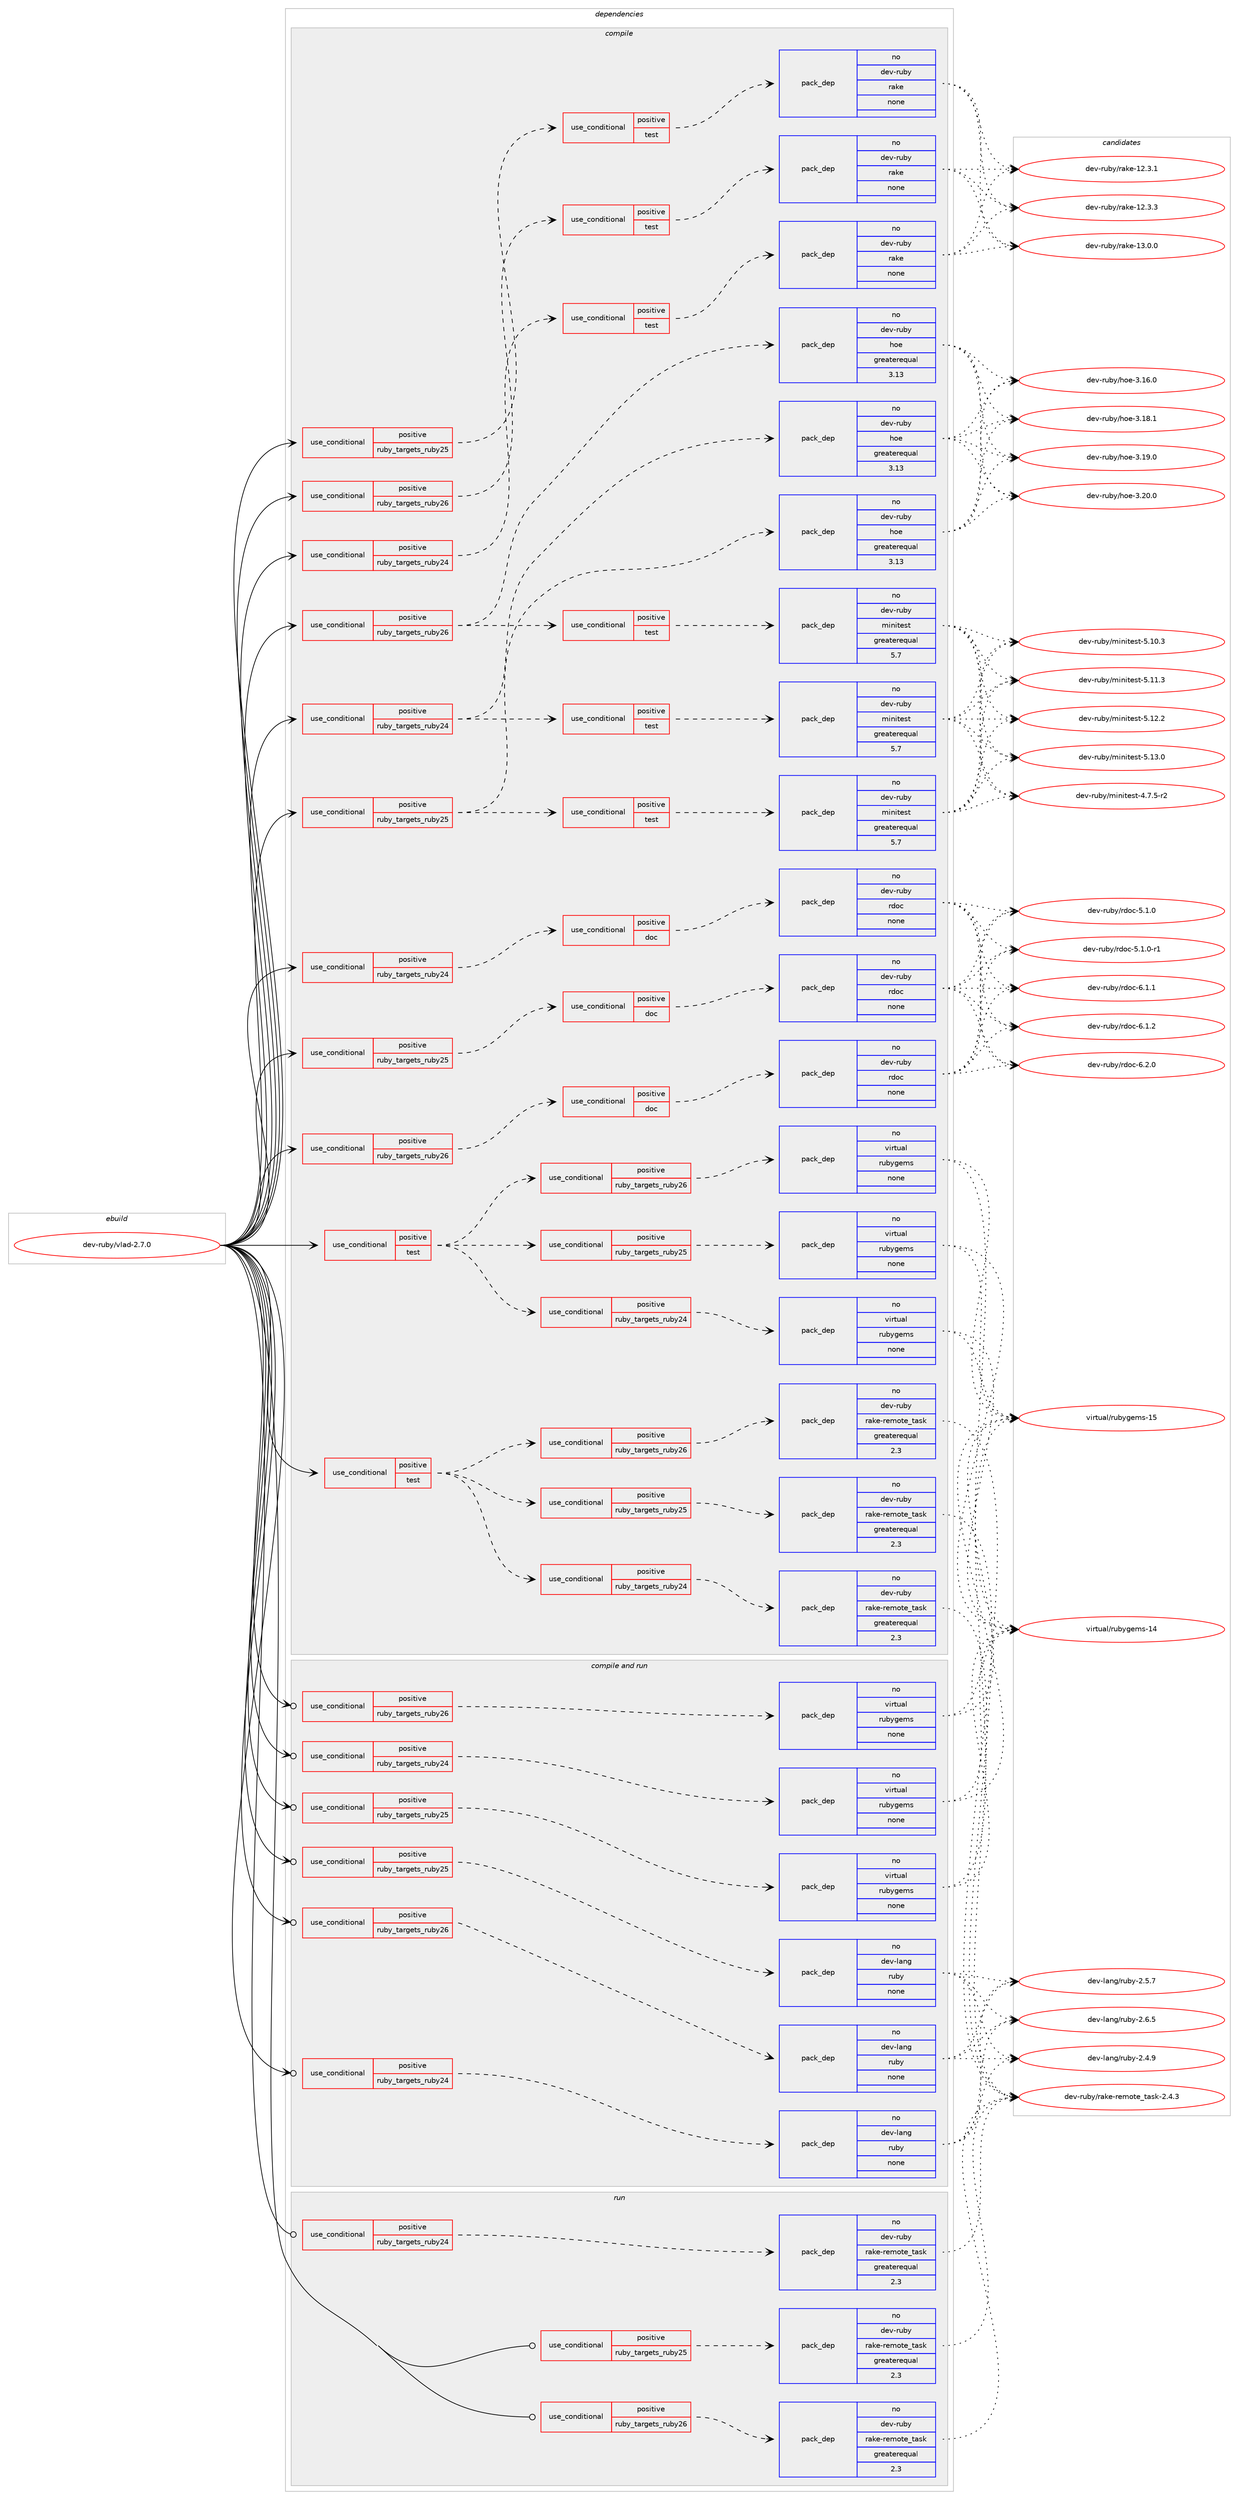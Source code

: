digraph prolog {

# *************
# Graph options
# *************

newrank=true;
concentrate=true;
compound=true;
graph [rankdir=LR,fontname=Helvetica,fontsize=10,ranksep=1.5];#, ranksep=2.5, nodesep=0.2];
edge  [arrowhead=vee];
node  [fontname=Helvetica,fontsize=10];

# **********
# The ebuild
# **********

subgraph cluster_leftcol {
color=gray;
rank=same;
label=<<i>ebuild</i>>;
id [label="dev-ruby/vlad-2.7.0", color=red, width=4, href="../dev-ruby/vlad-2.7.0.svg"];
}

# ****************
# The dependencies
# ****************

subgraph cluster_midcol {
color=gray;
label=<<i>dependencies</i>>;
subgraph cluster_compile {
fillcolor="#eeeeee";
style=filled;
label=<<i>compile</i>>;
subgraph cond180834 {
dependency722099 [label=<<TABLE BORDER="0" CELLBORDER="1" CELLSPACING="0" CELLPADDING="4"><TR><TD ROWSPAN="3" CELLPADDING="10">use_conditional</TD></TR><TR><TD>positive</TD></TR><TR><TD>ruby_targets_ruby24</TD></TR></TABLE>>, shape=none, color=red];
subgraph cond180835 {
dependency722100 [label=<<TABLE BORDER="0" CELLBORDER="1" CELLSPACING="0" CELLPADDING="4"><TR><TD ROWSPAN="3" CELLPADDING="10">use_conditional</TD></TR><TR><TD>positive</TD></TR><TR><TD>doc</TD></TR></TABLE>>, shape=none, color=red];
subgraph pack529219 {
dependency722101 [label=<<TABLE BORDER="0" CELLBORDER="1" CELLSPACING="0" CELLPADDING="4" WIDTH="220"><TR><TD ROWSPAN="6" CELLPADDING="30">pack_dep</TD></TR><TR><TD WIDTH="110">no</TD></TR><TR><TD>dev-ruby</TD></TR><TR><TD>rdoc</TD></TR><TR><TD>none</TD></TR><TR><TD></TD></TR></TABLE>>, shape=none, color=blue];
}
dependency722100:e -> dependency722101:w [weight=20,style="dashed",arrowhead="vee"];
}
dependency722099:e -> dependency722100:w [weight=20,style="dashed",arrowhead="vee"];
}
id:e -> dependency722099:w [weight=20,style="solid",arrowhead="vee"];
subgraph cond180836 {
dependency722102 [label=<<TABLE BORDER="0" CELLBORDER="1" CELLSPACING="0" CELLPADDING="4"><TR><TD ROWSPAN="3" CELLPADDING="10">use_conditional</TD></TR><TR><TD>positive</TD></TR><TR><TD>ruby_targets_ruby24</TD></TR></TABLE>>, shape=none, color=red];
subgraph cond180837 {
dependency722103 [label=<<TABLE BORDER="0" CELLBORDER="1" CELLSPACING="0" CELLPADDING="4"><TR><TD ROWSPAN="3" CELLPADDING="10">use_conditional</TD></TR><TR><TD>positive</TD></TR><TR><TD>test</TD></TR></TABLE>>, shape=none, color=red];
subgraph pack529220 {
dependency722104 [label=<<TABLE BORDER="0" CELLBORDER="1" CELLSPACING="0" CELLPADDING="4" WIDTH="220"><TR><TD ROWSPAN="6" CELLPADDING="30">pack_dep</TD></TR><TR><TD WIDTH="110">no</TD></TR><TR><TD>dev-ruby</TD></TR><TR><TD>rake</TD></TR><TR><TD>none</TD></TR><TR><TD></TD></TR></TABLE>>, shape=none, color=blue];
}
dependency722103:e -> dependency722104:w [weight=20,style="dashed",arrowhead="vee"];
}
dependency722102:e -> dependency722103:w [weight=20,style="dashed",arrowhead="vee"];
}
id:e -> dependency722102:w [weight=20,style="solid",arrowhead="vee"];
subgraph cond180838 {
dependency722105 [label=<<TABLE BORDER="0" CELLBORDER="1" CELLSPACING="0" CELLPADDING="4"><TR><TD ROWSPAN="3" CELLPADDING="10">use_conditional</TD></TR><TR><TD>positive</TD></TR><TR><TD>ruby_targets_ruby24</TD></TR></TABLE>>, shape=none, color=red];
subgraph pack529221 {
dependency722106 [label=<<TABLE BORDER="0" CELLBORDER="1" CELLSPACING="0" CELLPADDING="4" WIDTH="220"><TR><TD ROWSPAN="6" CELLPADDING="30">pack_dep</TD></TR><TR><TD WIDTH="110">no</TD></TR><TR><TD>dev-ruby</TD></TR><TR><TD>hoe</TD></TR><TR><TD>greaterequal</TD></TR><TR><TD>3.13</TD></TR></TABLE>>, shape=none, color=blue];
}
dependency722105:e -> dependency722106:w [weight=20,style="dashed",arrowhead="vee"];
subgraph cond180839 {
dependency722107 [label=<<TABLE BORDER="0" CELLBORDER="1" CELLSPACING="0" CELLPADDING="4"><TR><TD ROWSPAN="3" CELLPADDING="10">use_conditional</TD></TR><TR><TD>positive</TD></TR><TR><TD>test</TD></TR></TABLE>>, shape=none, color=red];
subgraph pack529222 {
dependency722108 [label=<<TABLE BORDER="0" CELLBORDER="1" CELLSPACING="0" CELLPADDING="4" WIDTH="220"><TR><TD ROWSPAN="6" CELLPADDING="30">pack_dep</TD></TR><TR><TD WIDTH="110">no</TD></TR><TR><TD>dev-ruby</TD></TR><TR><TD>minitest</TD></TR><TR><TD>greaterequal</TD></TR><TR><TD>5.7</TD></TR></TABLE>>, shape=none, color=blue];
}
dependency722107:e -> dependency722108:w [weight=20,style="dashed",arrowhead="vee"];
}
dependency722105:e -> dependency722107:w [weight=20,style="dashed",arrowhead="vee"];
}
id:e -> dependency722105:w [weight=20,style="solid",arrowhead="vee"];
subgraph cond180840 {
dependency722109 [label=<<TABLE BORDER="0" CELLBORDER="1" CELLSPACING="0" CELLPADDING="4"><TR><TD ROWSPAN="3" CELLPADDING="10">use_conditional</TD></TR><TR><TD>positive</TD></TR><TR><TD>ruby_targets_ruby25</TD></TR></TABLE>>, shape=none, color=red];
subgraph cond180841 {
dependency722110 [label=<<TABLE BORDER="0" CELLBORDER="1" CELLSPACING="0" CELLPADDING="4"><TR><TD ROWSPAN="3" CELLPADDING="10">use_conditional</TD></TR><TR><TD>positive</TD></TR><TR><TD>doc</TD></TR></TABLE>>, shape=none, color=red];
subgraph pack529223 {
dependency722111 [label=<<TABLE BORDER="0" CELLBORDER="1" CELLSPACING="0" CELLPADDING="4" WIDTH="220"><TR><TD ROWSPAN="6" CELLPADDING="30">pack_dep</TD></TR><TR><TD WIDTH="110">no</TD></TR><TR><TD>dev-ruby</TD></TR><TR><TD>rdoc</TD></TR><TR><TD>none</TD></TR><TR><TD></TD></TR></TABLE>>, shape=none, color=blue];
}
dependency722110:e -> dependency722111:w [weight=20,style="dashed",arrowhead="vee"];
}
dependency722109:e -> dependency722110:w [weight=20,style="dashed",arrowhead="vee"];
}
id:e -> dependency722109:w [weight=20,style="solid",arrowhead="vee"];
subgraph cond180842 {
dependency722112 [label=<<TABLE BORDER="0" CELLBORDER="1" CELLSPACING="0" CELLPADDING="4"><TR><TD ROWSPAN="3" CELLPADDING="10">use_conditional</TD></TR><TR><TD>positive</TD></TR><TR><TD>ruby_targets_ruby25</TD></TR></TABLE>>, shape=none, color=red];
subgraph cond180843 {
dependency722113 [label=<<TABLE BORDER="0" CELLBORDER="1" CELLSPACING="0" CELLPADDING="4"><TR><TD ROWSPAN="3" CELLPADDING="10">use_conditional</TD></TR><TR><TD>positive</TD></TR><TR><TD>test</TD></TR></TABLE>>, shape=none, color=red];
subgraph pack529224 {
dependency722114 [label=<<TABLE BORDER="0" CELLBORDER="1" CELLSPACING="0" CELLPADDING="4" WIDTH="220"><TR><TD ROWSPAN="6" CELLPADDING="30">pack_dep</TD></TR><TR><TD WIDTH="110">no</TD></TR><TR><TD>dev-ruby</TD></TR><TR><TD>rake</TD></TR><TR><TD>none</TD></TR><TR><TD></TD></TR></TABLE>>, shape=none, color=blue];
}
dependency722113:e -> dependency722114:w [weight=20,style="dashed",arrowhead="vee"];
}
dependency722112:e -> dependency722113:w [weight=20,style="dashed",arrowhead="vee"];
}
id:e -> dependency722112:w [weight=20,style="solid",arrowhead="vee"];
subgraph cond180844 {
dependency722115 [label=<<TABLE BORDER="0" CELLBORDER="1" CELLSPACING="0" CELLPADDING="4"><TR><TD ROWSPAN="3" CELLPADDING="10">use_conditional</TD></TR><TR><TD>positive</TD></TR><TR><TD>ruby_targets_ruby25</TD></TR></TABLE>>, shape=none, color=red];
subgraph pack529225 {
dependency722116 [label=<<TABLE BORDER="0" CELLBORDER="1" CELLSPACING="0" CELLPADDING="4" WIDTH="220"><TR><TD ROWSPAN="6" CELLPADDING="30">pack_dep</TD></TR><TR><TD WIDTH="110">no</TD></TR><TR><TD>dev-ruby</TD></TR><TR><TD>hoe</TD></TR><TR><TD>greaterequal</TD></TR><TR><TD>3.13</TD></TR></TABLE>>, shape=none, color=blue];
}
dependency722115:e -> dependency722116:w [weight=20,style="dashed",arrowhead="vee"];
subgraph cond180845 {
dependency722117 [label=<<TABLE BORDER="0" CELLBORDER="1" CELLSPACING="0" CELLPADDING="4"><TR><TD ROWSPAN="3" CELLPADDING="10">use_conditional</TD></TR><TR><TD>positive</TD></TR><TR><TD>test</TD></TR></TABLE>>, shape=none, color=red];
subgraph pack529226 {
dependency722118 [label=<<TABLE BORDER="0" CELLBORDER="1" CELLSPACING="0" CELLPADDING="4" WIDTH="220"><TR><TD ROWSPAN="6" CELLPADDING="30">pack_dep</TD></TR><TR><TD WIDTH="110">no</TD></TR><TR><TD>dev-ruby</TD></TR><TR><TD>minitest</TD></TR><TR><TD>greaterequal</TD></TR><TR><TD>5.7</TD></TR></TABLE>>, shape=none, color=blue];
}
dependency722117:e -> dependency722118:w [weight=20,style="dashed",arrowhead="vee"];
}
dependency722115:e -> dependency722117:w [weight=20,style="dashed",arrowhead="vee"];
}
id:e -> dependency722115:w [weight=20,style="solid",arrowhead="vee"];
subgraph cond180846 {
dependency722119 [label=<<TABLE BORDER="0" CELLBORDER="1" CELLSPACING="0" CELLPADDING="4"><TR><TD ROWSPAN="3" CELLPADDING="10">use_conditional</TD></TR><TR><TD>positive</TD></TR><TR><TD>ruby_targets_ruby26</TD></TR></TABLE>>, shape=none, color=red];
subgraph cond180847 {
dependency722120 [label=<<TABLE BORDER="0" CELLBORDER="1" CELLSPACING="0" CELLPADDING="4"><TR><TD ROWSPAN="3" CELLPADDING="10">use_conditional</TD></TR><TR><TD>positive</TD></TR><TR><TD>doc</TD></TR></TABLE>>, shape=none, color=red];
subgraph pack529227 {
dependency722121 [label=<<TABLE BORDER="0" CELLBORDER="1" CELLSPACING="0" CELLPADDING="4" WIDTH="220"><TR><TD ROWSPAN="6" CELLPADDING="30">pack_dep</TD></TR><TR><TD WIDTH="110">no</TD></TR><TR><TD>dev-ruby</TD></TR><TR><TD>rdoc</TD></TR><TR><TD>none</TD></TR><TR><TD></TD></TR></TABLE>>, shape=none, color=blue];
}
dependency722120:e -> dependency722121:w [weight=20,style="dashed",arrowhead="vee"];
}
dependency722119:e -> dependency722120:w [weight=20,style="dashed",arrowhead="vee"];
}
id:e -> dependency722119:w [weight=20,style="solid",arrowhead="vee"];
subgraph cond180848 {
dependency722122 [label=<<TABLE BORDER="0" CELLBORDER="1" CELLSPACING="0" CELLPADDING="4"><TR><TD ROWSPAN="3" CELLPADDING="10">use_conditional</TD></TR><TR><TD>positive</TD></TR><TR><TD>ruby_targets_ruby26</TD></TR></TABLE>>, shape=none, color=red];
subgraph cond180849 {
dependency722123 [label=<<TABLE BORDER="0" CELLBORDER="1" CELLSPACING="0" CELLPADDING="4"><TR><TD ROWSPAN="3" CELLPADDING="10">use_conditional</TD></TR><TR><TD>positive</TD></TR><TR><TD>test</TD></TR></TABLE>>, shape=none, color=red];
subgraph pack529228 {
dependency722124 [label=<<TABLE BORDER="0" CELLBORDER="1" CELLSPACING="0" CELLPADDING="4" WIDTH="220"><TR><TD ROWSPAN="6" CELLPADDING="30">pack_dep</TD></TR><TR><TD WIDTH="110">no</TD></TR><TR><TD>dev-ruby</TD></TR><TR><TD>rake</TD></TR><TR><TD>none</TD></TR><TR><TD></TD></TR></TABLE>>, shape=none, color=blue];
}
dependency722123:e -> dependency722124:w [weight=20,style="dashed",arrowhead="vee"];
}
dependency722122:e -> dependency722123:w [weight=20,style="dashed",arrowhead="vee"];
}
id:e -> dependency722122:w [weight=20,style="solid",arrowhead="vee"];
subgraph cond180850 {
dependency722125 [label=<<TABLE BORDER="0" CELLBORDER="1" CELLSPACING="0" CELLPADDING="4"><TR><TD ROWSPAN="3" CELLPADDING="10">use_conditional</TD></TR><TR><TD>positive</TD></TR><TR><TD>ruby_targets_ruby26</TD></TR></TABLE>>, shape=none, color=red];
subgraph pack529229 {
dependency722126 [label=<<TABLE BORDER="0" CELLBORDER="1" CELLSPACING="0" CELLPADDING="4" WIDTH="220"><TR><TD ROWSPAN="6" CELLPADDING="30">pack_dep</TD></TR><TR><TD WIDTH="110">no</TD></TR><TR><TD>dev-ruby</TD></TR><TR><TD>hoe</TD></TR><TR><TD>greaterequal</TD></TR><TR><TD>3.13</TD></TR></TABLE>>, shape=none, color=blue];
}
dependency722125:e -> dependency722126:w [weight=20,style="dashed",arrowhead="vee"];
subgraph cond180851 {
dependency722127 [label=<<TABLE BORDER="0" CELLBORDER="1" CELLSPACING="0" CELLPADDING="4"><TR><TD ROWSPAN="3" CELLPADDING="10">use_conditional</TD></TR><TR><TD>positive</TD></TR><TR><TD>test</TD></TR></TABLE>>, shape=none, color=red];
subgraph pack529230 {
dependency722128 [label=<<TABLE BORDER="0" CELLBORDER="1" CELLSPACING="0" CELLPADDING="4" WIDTH="220"><TR><TD ROWSPAN="6" CELLPADDING="30">pack_dep</TD></TR><TR><TD WIDTH="110">no</TD></TR><TR><TD>dev-ruby</TD></TR><TR><TD>minitest</TD></TR><TR><TD>greaterequal</TD></TR><TR><TD>5.7</TD></TR></TABLE>>, shape=none, color=blue];
}
dependency722127:e -> dependency722128:w [weight=20,style="dashed",arrowhead="vee"];
}
dependency722125:e -> dependency722127:w [weight=20,style="dashed",arrowhead="vee"];
}
id:e -> dependency722125:w [weight=20,style="solid",arrowhead="vee"];
subgraph cond180852 {
dependency722129 [label=<<TABLE BORDER="0" CELLBORDER="1" CELLSPACING="0" CELLPADDING="4"><TR><TD ROWSPAN="3" CELLPADDING="10">use_conditional</TD></TR><TR><TD>positive</TD></TR><TR><TD>test</TD></TR></TABLE>>, shape=none, color=red];
subgraph cond180853 {
dependency722130 [label=<<TABLE BORDER="0" CELLBORDER="1" CELLSPACING="0" CELLPADDING="4"><TR><TD ROWSPAN="3" CELLPADDING="10">use_conditional</TD></TR><TR><TD>positive</TD></TR><TR><TD>ruby_targets_ruby24</TD></TR></TABLE>>, shape=none, color=red];
subgraph pack529231 {
dependency722131 [label=<<TABLE BORDER="0" CELLBORDER="1" CELLSPACING="0" CELLPADDING="4" WIDTH="220"><TR><TD ROWSPAN="6" CELLPADDING="30">pack_dep</TD></TR><TR><TD WIDTH="110">no</TD></TR><TR><TD>dev-ruby</TD></TR><TR><TD>rake-remote_task</TD></TR><TR><TD>greaterequal</TD></TR><TR><TD>2.3</TD></TR></TABLE>>, shape=none, color=blue];
}
dependency722130:e -> dependency722131:w [weight=20,style="dashed",arrowhead="vee"];
}
dependency722129:e -> dependency722130:w [weight=20,style="dashed",arrowhead="vee"];
subgraph cond180854 {
dependency722132 [label=<<TABLE BORDER="0" CELLBORDER="1" CELLSPACING="0" CELLPADDING="4"><TR><TD ROWSPAN="3" CELLPADDING="10">use_conditional</TD></TR><TR><TD>positive</TD></TR><TR><TD>ruby_targets_ruby25</TD></TR></TABLE>>, shape=none, color=red];
subgraph pack529232 {
dependency722133 [label=<<TABLE BORDER="0" CELLBORDER="1" CELLSPACING="0" CELLPADDING="4" WIDTH="220"><TR><TD ROWSPAN="6" CELLPADDING="30">pack_dep</TD></TR><TR><TD WIDTH="110">no</TD></TR><TR><TD>dev-ruby</TD></TR><TR><TD>rake-remote_task</TD></TR><TR><TD>greaterequal</TD></TR><TR><TD>2.3</TD></TR></TABLE>>, shape=none, color=blue];
}
dependency722132:e -> dependency722133:w [weight=20,style="dashed",arrowhead="vee"];
}
dependency722129:e -> dependency722132:w [weight=20,style="dashed",arrowhead="vee"];
subgraph cond180855 {
dependency722134 [label=<<TABLE BORDER="0" CELLBORDER="1" CELLSPACING="0" CELLPADDING="4"><TR><TD ROWSPAN="3" CELLPADDING="10">use_conditional</TD></TR><TR><TD>positive</TD></TR><TR><TD>ruby_targets_ruby26</TD></TR></TABLE>>, shape=none, color=red];
subgraph pack529233 {
dependency722135 [label=<<TABLE BORDER="0" CELLBORDER="1" CELLSPACING="0" CELLPADDING="4" WIDTH="220"><TR><TD ROWSPAN="6" CELLPADDING="30">pack_dep</TD></TR><TR><TD WIDTH="110">no</TD></TR><TR><TD>dev-ruby</TD></TR><TR><TD>rake-remote_task</TD></TR><TR><TD>greaterequal</TD></TR><TR><TD>2.3</TD></TR></TABLE>>, shape=none, color=blue];
}
dependency722134:e -> dependency722135:w [weight=20,style="dashed",arrowhead="vee"];
}
dependency722129:e -> dependency722134:w [weight=20,style="dashed",arrowhead="vee"];
}
id:e -> dependency722129:w [weight=20,style="solid",arrowhead="vee"];
subgraph cond180856 {
dependency722136 [label=<<TABLE BORDER="0" CELLBORDER="1" CELLSPACING="0" CELLPADDING="4"><TR><TD ROWSPAN="3" CELLPADDING="10">use_conditional</TD></TR><TR><TD>positive</TD></TR><TR><TD>test</TD></TR></TABLE>>, shape=none, color=red];
subgraph cond180857 {
dependency722137 [label=<<TABLE BORDER="0" CELLBORDER="1" CELLSPACING="0" CELLPADDING="4"><TR><TD ROWSPAN="3" CELLPADDING="10">use_conditional</TD></TR><TR><TD>positive</TD></TR><TR><TD>ruby_targets_ruby24</TD></TR></TABLE>>, shape=none, color=red];
subgraph pack529234 {
dependency722138 [label=<<TABLE BORDER="0" CELLBORDER="1" CELLSPACING="0" CELLPADDING="4" WIDTH="220"><TR><TD ROWSPAN="6" CELLPADDING="30">pack_dep</TD></TR><TR><TD WIDTH="110">no</TD></TR><TR><TD>virtual</TD></TR><TR><TD>rubygems</TD></TR><TR><TD>none</TD></TR><TR><TD></TD></TR></TABLE>>, shape=none, color=blue];
}
dependency722137:e -> dependency722138:w [weight=20,style="dashed",arrowhead="vee"];
}
dependency722136:e -> dependency722137:w [weight=20,style="dashed",arrowhead="vee"];
subgraph cond180858 {
dependency722139 [label=<<TABLE BORDER="0" CELLBORDER="1" CELLSPACING="0" CELLPADDING="4"><TR><TD ROWSPAN="3" CELLPADDING="10">use_conditional</TD></TR><TR><TD>positive</TD></TR><TR><TD>ruby_targets_ruby25</TD></TR></TABLE>>, shape=none, color=red];
subgraph pack529235 {
dependency722140 [label=<<TABLE BORDER="0" CELLBORDER="1" CELLSPACING="0" CELLPADDING="4" WIDTH="220"><TR><TD ROWSPAN="6" CELLPADDING="30">pack_dep</TD></TR><TR><TD WIDTH="110">no</TD></TR><TR><TD>virtual</TD></TR><TR><TD>rubygems</TD></TR><TR><TD>none</TD></TR><TR><TD></TD></TR></TABLE>>, shape=none, color=blue];
}
dependency722139:e -> dependency722140:w [weight=20,style="dashed",arrowhead="vee"];
}
dependency722136:e -> dependency722139:w [weight=20,style="dashed",arrowhead="vee"];
subgraph cond180859 {
dependency722141 [label=<<TABLE BORDER="0" CELLBORDER="1" CELLSPACING="0" CELLPADDING="4"><TR><TD ROWSPAN="3" CELLPADDING="10">use_conditional</TD></TR><TR><TD>positive</TD></TR><TR><TD>ruby_targets_ruby26</TD></TR></TABLE>>, shape=none, color=red];
subgraph pack529236 {
dependency722142 [label=<<TABLE BORDER="0" CELLBORDER="1" CELLSPACING="0" CELLPADDING="4" WIDTH="220"><TR><TD ROWSPAN="6" CELLPADDING="30">pack_dep</TD></TR><TR><TD WIDTH="110">no</TD></TR><TR><TD>virtual</TD></TR><TR><TD>rubygems</TD></TR><TR><TD>none</TD></TR><TR><TD></TD></TR></TABLE>>, shape=none, color=blue];
}
dependency722141:e -> dependency722142:w [weight=20,style="dashed",arrowhead="vee"];
}
dependency722136:e -> dependency722141:w [weight=20,style="dashed",arrowhead="vee"];
}
id:e -> dependency722136:w [weight=20,style="solid",arrowhead="vee"];
}
subgraph cluster_compileandrun {
fillcolor="#eeeeee";
style=filled;
label=<<i>compile and run</i>>;
subgraph cond180860 {
dependency722143 [label=<<TABLE BORDER="0" CELLBORDER="1" CELLSPACING="0" CELLPADDING="4"><TR><TD ROWSPAN="3" CELLPADDING="10">use_conditional</TD></TR><TR><TD>positive</TD></TR><TR><TD>ruby_targets_ruby24</TD></TR></TABLE>>, shape=none, color=red];
subgraph pack529237 {
dependency722144 [label=<<TABLE BORDER="0" CELLBORDER="1" CELLSPACING="0" CELLPADDING="4" WIDTH="220"><TR><TD ROWSPAN="6" CELLPADDING="30">pack_dep</TD></TR><TR><TD WIDTH="110">no</TD></TR><TR><TD>dev-lang</TD></TR><TR><TD>ruby</TD></TR><TR><TD>none</TD></TR><TR><TD></TD></TR></TABLE>>, shape=none, color=blue];
}
dependency722143:e -> dependency722144:w [weight=20,style="dashed",arrowhead="vee"];
}
id:e -> dependency722143:w [weight=20,style="solid",arrowhead="odotvee"];
subgraph cond180861 {
dependency722145 [label=<<TABLE BORDER="0" CELLBORDER="1" CELLSPACING="0" CELLPADDING="4"><TR><TD ROWSPAN="3" CELLPADDING="10">use_conditional</TD></TR><TR><TD>positive</TD></TR><TR><TD>ruby_targets_ruby24</TD></TR></TABLE>>, shape=none, color=red];
subgraph pack529238 {
dependency722146 [label=<<TABLE BORDER="0" CELLBORDER="1" CELLSPACING="0" CELLPADDING="4" WIDTH="220"><TR><TD ROWSPAN="6" CELLPADDING="30">pack_dep</TD></TR><TR><TD WIDTH="110">no</TD></TR><TR><TD>virtual</TD></TR><TR><TD>rubygems</TD></TR><TR><TD>none</TD></TR><TR><TD></TD></TR></TABLE>>, shape=none, color=blue];
}
dependency722145:e -> dependency722146:w [weight=20,style="dashed",arrowhead="vee"];
}
id:e -> dependency722145:w [weight=20,style="solid",arrowhead="odotvee"];
subgraph cond180862 {
dependency722147 [label=<<TABLE BORDER="0" CELLBORDER="1" CELLSPACING="0" CELLPADDING="4"><TR><TD ROWSPAN="3" CELLPADDING="10">use_conditional</TD></TR><TR><TD>positive</TD></TR><TR><TD>ruby_targets_ruby25</TD></TR></TABLE>>, shape=none, color=red];
subgraph pack529239 {
dependency722148 [label=<<TABLE BORDER="0" CELLBORDER="1" CELLSPACING="0" CELLPADDING="4" WIDTH="220"><TR><TD ROWSPAN="6" CELLPADDING="30">pack_dep</TD></TR><TR><TD WIDTH="110">no</TD></TR><TR><TD>dev-lang</TD></TR><TR><TD>ruby</TD></TR><TR><TD>none</TD></TR><TR><TD></TD></TR></TABLE>>, shape=none, color=blue];
}
dependency722147:e -> dependency722148:w [weight=20,style="dashed",arrowhead="vee"];
}
id:e -> dependency722147:w [weight=20,style="solid",arrowhead="odotvee"];
subgraph cond180863 {
dependency722149 [label=<<TABLE BORDER="0" CELLBORDER="1" CELLSPACING="0" CELLPADDING="4"><TR><TD ROWSPAN="3" CELLPADDING="10">use_conditional</TD></TR><TR><TD>positive</TD></TR><TR><TD>ruby_targets_ruby25</TD></TR></TABLE>>, shape=none, color=red];
subgraph pack529240 {
dependency722150 [label=<<TABLE BORDER="0" CELLBORDER="1" CELLSPACING="0" CELLPADDING="4" WIDTH="220"><TR><TD ROWSPAN="6" CELLPADDING="30">pack_dep</TD></TR><TR><TD WIDTH="110">no</TD></TR><TR><TD>virtual</TD></TR><TR><TD>rubygems</TD></TR><TR><TD>none</TD></TR><TR><TD></TD></TR></TABLE>>, shape=none, color=blue];
}
dependency722149:e -> dependency722150:w [weight=20,style="dashed",arrowhead="vee"];
}
id:e -> dependency722149:w [weight=20,style="solid",arrowhead="odotvee"];
subgraph cond180864 {
dependency722151 [label=<<TABLE BORDER="0" CELLBORDER="1" CELLSPACING="0" CELLPADDING="4"><TR><TD ROWSPAN="3" CELLPADDING="10">use_conditional</TD></TR><TR><TD>positive</TD></TR><TR><TD>ruby_targets_ruby26</TD></TR></TABLE>>, shape=none, color=red];
subgraph pack529241 {
dependency722152 [label=<<TABLE BORDER="0" CELLBORDER="1" CELLSPACING="0" CELLPADDING="4" WIDTH="220"><TR><TD ROWSPAN="6" CELLPADDING="30">pack_dep</TD></TR><TR><TD WIDTH="110">no</TD></TR><TR><TD>dev-lang</TD></TR><TR><TD>ruby</TD></TR><TR><TD>none</TD></TR><TR><TD></TD></TR></TABLE>>, shape=none, color=blue];
}
dependency722151:e -> dependency722152:w [weight=20,style="dashed",arrowhead="vee"];
}
id:e -> dependency722151:w [weight=20,style="solid",arrowhead="odotvee"];
subgraph cond180865 {
dependency722153 [label=<<TABLE BORDER="0" CELLBORDER="1" CELLSPACING="0" CELLPADDING="4"><TR><TD ROWSPAN="3" CELLPADDING="10">use_conditional</TD></TR><TR><TD>positive</TD></TR><TR><TD>ruby_targets_ruby26</TD></TR></TABLE>>, shape=none, color=red];
subgraph pack529242 {
dependency722154 [label=<<TABLE BORDER="0" CELLBORDER="1" CELLSPACING="0" CELLPADDING="4" WIDTH="220"><TR><TD ROWSPAN="6" CELLPADDING="30">pack_dep</TD></TR><TR><TD WIDTH="110">no</TD></TR><TR><TD>virtual</TD></TR><TR><TD>rubygems</TD></TR><TR><TD>none</TD></TR><TR><TD></TD></TR></TABLE>>, shape=none, color=blue];
}
dependency722153:e -> dependency722154:w [weight=20,style="dashed",arrowhead="vee"];
}
id:e -> dependency722153:w [weight=20,style="solid",arrowhead="odotvee"];
}
subgraph cluster_run {
fillcolor="#eeeeee";
style=filled;
label=<<i>run</i>>;
subgraph cond180866 {
dependency722155 [label=<<TABLE BORDER="0" CELLBORDER="1" CELLSPACING="0" CELLPADDING="4"><TR><TD ROWSPAN="3" CELLPADDING="10">use_conditional</TD></TR><TR><TD>positive</TD></TR><TR><TD>ruby_targets_ruby24</TD></TR></TABLE>>, shape=none, color=red];
subgraph pack529243 {
dependency722156 [label=<<TABLE BORDER="0" CELLBORDER="1" CELLSPACING="0" CELLPADDING="4" WIDTH="220"><TR><TD ROWSPAN="6" CELLPADDING="30">pack_dep</TD></TR><TR><TD WIDTH="110">no</TD></TR><TR><TD>dev-ruby</TD></TR><TR><TD>rake-remote_task</TD></TR><TR><TD>greaterequal</TD></TR><TR><TD>2.3</TD></TR></TABLE>>, shape=none, color=blue];
}
dependency722155:e -> dependency722156:w [weight=20,style="dashed",arrowhead="vee"];
}
id:e -> dependency722155:w [weight=20,style="solid",arrowhead="odot"];
subgraph cond180867 {
dependency722157 [label=<<TABLE BORDER="0" CELLBORDER="1" CELLSPACING="0" CELLPADDING="4"><TR><TD ROWSPAN="3" CELLPADDING="10">use_conditional</TD></TR><TR><TD>positive</TD></TR><TR><TD>ruby_targets_ruby25</TD></TR></TABLE>>, shape=none, color=red];
subgraph pack529244 {
dependency722158 [label=<<TABLE BORDER="0" CELLBORDER="1" CELLSPACING="0" CELLPADDING="4" WIDTH="220"><TR><TD ROWSPAN="6" CELLPADDING="30">pack_dep</TD></TR><TR><TD WIDTH="110">no</TD></TR><TR><TD>dev-ruby</TD></TR><TR><TD>rake-remote_task</TD></TR><TR><TD>greaterequal</TD></TR><TR><TD>2.3</TD></TR></TABLE>>, shape=none, color=blue];
}
dependency722157:e -> dependency722158:w [weight=20,style="dashed",arrowhead="vee"];
}
id:e -> dependency722157:w [weight=20,style="solid",arrowhead="odot"];
subgraph cond180868 {
dependency722159 [label=<<TABLE BORDER="0" CELLBORDER="1" CELLSPACING="0" CELLPADDING="4"><TR><TD ROWSPAN="3" CELLPADDING="10">use_conditional</TD></TR><TR><TD>positive</TD></TR><TR><TD>ruby_targets_ruby26</TD></TR></TABLE>>, shape=none, color=red];
subgraph pack529245 {
dependency722160 [label=<<TABLE BORDER="0" CELLBORDER="1" CELLSPACING="0" CELLPADDING="4" WIDTH="220"><TR><TD ROWSPAN="6" CELLPADDING="30">pack_dep</TD></TR><TR><TD WIDTH="110">no</TD></TR><TR><TD>dev-ruby</TD></TR><TR><TD>rake-remote_task</TD></TR><TR><TD>greaterequal</TD></TR><TR><TD>2.3</TD></TR></TABLE>>, shape=none, color=blue];
}
dependency722159:e -> dependency722160:w [weight=20,style="dashed",arrowhead="vee"];
}
id:e -> dependency722159:w [weight=20,style="solid",arrowhead="odot"];
}
}

# **************
# The candidates
# **************

subgraph cluster_choices {
rank=same;
color=gray;
label=<<i>candidates</i>>;

subgraph choice529219 {
color=black;
nodesep=1;
choice10010111845114117981214711410011199455346494648 [label="dev-ruby/rdoc-5.1.0", color=red, width=4,href="../dev-ruby/rdoc-5.1.0.svg"];
choice100101118451141179812147114100111994553464946484511449 [label="dev-ruby/rdoc-5.1.0-r1", color=red, width=4,href="../dev-ruby/rdoc-5.1.0-r1.svg"];
choice10010111845114117981214711410011199455446494649 [label="dev-ruby/rdoc-6.1.1", color=red, width=4,href="../dev-ruby/rdoc-6.1.1.svg"];
choice10010111845114117981214711410011199455446494650 [label="dev-ruby/rdoc-6.1.2", color=red, width=4,href="../dev-ruby/rdoc-6.1.2.svg"];
choice10010111845114117981214711410011199455446504648 [label="dev-ruby/rdoc-6.2.0", color=red, width=4,href="../dev-ruby/rdoc-6.2.0.svg"];
dependency722101:e -> choice10010111845114117981214711410011199455346494648:w [style=dotted,weight="100"];
dependency722101:e -> choice100101118451141179812147114100111994553464946484511449:w [style=dotted,weight="100"];
dependency722101:e -> choice10010111845114117981214711410011199455446494649:w [style=dotted,weight="100"];
dependency722101:e -> choice10010111845114117981214711410011199455446494650:w [style=dotted,weight="100"];
dependency722101:e -> choice10010111845114117981214711410011199455446504648:w [style=dotted,weight="100"];
}
subgraph choice529220 {
color=black;
nodesep=1;
choice1001011184511411798121471149710710145495046514649 [label="dev-ruby/rake-12.3.1", color=red, width=4,href="../dev-ruby/rake-12.3.1.svg"];
choice1001011184511411798121471149710710145495046514651 [label="dev-ruby/rake-12.3.3", color=red, width=4,href="../dev-ruby/rake-12.3.3.svg"];
choice1001011184511411798121471149710710145495146484648 [label="dev-ruby/rake-13.0.0", color=red, width=4,href="../dev-ruby/rake-13.0.0.svg"];
dependency722104:e -> choice1001011184511411798121471149710710145495046514649:w [style=dotted,weight="100"];
dependency722104:e -> choice1001011184511411798121471149710710145495046514651:w [style=dotted,weight="100"];
dependency722104:e -> choice1001011184511411798121471149710710145495146484648:w [style=dotted,weight="100"];
}
subgraph choice529221 {
color=black;
nodesep=1;
choice10010111845114117981214710411110145514649544648 [label="dev-ruby/hoe-3.16.0", color=red, width=4,href="../dev-ruby/hoe-3.16.0.svg"];
choice10010111845114117981214710411110145514649564649 [label="dev-ruby/hoe-3.18.1", color=red, width=4,href="../dev-ruby/hoe-3.18.1.svg"];
choice10010111845114117981214710411110145514649574648 [label="dev-ruby/hoe-3.19.0", color=red, width=4,href="../dev-ruby/hoe-3.19.0.svg"];
choice10010111845114117981214710411110145514650484648 [label="dev-ruby/hoe-3.20.0", color=red, width=4,href="../dev-ruby/hoe-3.20.0.svg"];
dependency722106:e -> choice10010111845114117981214710411110145514649544648:w [style=dotted,weight="100"];
dependency722106:e -> choice10010111845114117981214710411110145514649564649:w [style=dotted,weight="100"];
dependency722106:e -> choice10010111845114117981214710411110145514649574648:w [style=dotted,weight="100"];
dependency722106:e -> choice10010111845114117981214710411110145514650484648:w [style=dotted,weight="100"];
}
subgraph choice529222 {
color=black;
nodesep=1;
choice1001011184511411798121471091051101051161011151164552465546534511450 [label="dev-ruby/minitest-4.7.5-r2", color=red, width=4,href="../dev-ruby/minitest-4.7.5-r2.svg"];
choice10010111845114117981214710910511010511610111511645534649484651 [label="dev-ruby/minitest-5.10.3", color=red, width=4,href="../dev-ruby/minitest-5.10.3.svg"];
choice10010111845114117981214710910511010511610111511645534649494651 [label="dev-ruby/minitest-5.11.3", color=red, width=4,href="../dev-ruby/minitest-5.11.3.svg"];
choice10010111845114117981214710910511010511610111511645534649504650 [label="dev-ruby/minitest-5.12.2", color=red, width=4,href="../dev-ruby/minitest-5.12.2.svg"];
choice10010111845114117981214710910511010511610111511645534649514648 [label="dev-ruby/minitest-5.13.0", color=red, width=4,href="../dev-ruby/minitest-5.13.0.svg"];
dependency722108:e -> choice1001011184511411798121471091051101051161011151164552465546534511450:w [style=dotted,weight="100"];
dependency722108:e -> choice10010111845114117981214710910511010511610111511645534649484651:w [style=dotted,weight="100"];
dependency722108:e -> choice10010111845114117981214710910511010511610111511645534649494651:w [style=dotted,weight="100"];
dependency722108:e -> choice10010111845114117981214710910511010511610111511645534649504650:w [style=dotted,weight="100"];
dependency722108:e -> choice10010111845114117981214710910511010511610111511645534649514648:w [style=dotted,weight="100"];
}
subgraph choice529223 {
color=black;
nodesep=1;
choice10010111845114117981214711410011199455346494648 [label="dev-ruby/rdoc-5.1.0", color=red, width=4,href="../dev-ruby/rdoc-5.1.0.svg"];
choice100101118451141179812147114100111994553464946484511449 [label="dev-ruby/rdoc-5.1.0-r1", color=red, width=4,href="../dev-ruby/rdoc-5.1.0-r1.svg"];
choice10010111845114117981214711410011199455446494649 [label="dev-ruby/rdoc-6.1.1", color=red, width=4,href="../dev-ruby/rdoc-6.1.1.svg"];
choice10010111845114117981214711410011199455446494650 [label="dev-ruby/rdoc-6.1.2", color=red, width=4,href="../dev-ruby/rdoc-6.1.2.svg"];
choice10010111845114117981214711410011199455446504648 [label="dev-ruby/rdoc-6.2.0", color=red, width=4,href="../dev-ruby/rdoc-6.2.0.svg"];
dependency722111:e -> choice10010111845114117981214711410011199455346494648:w [style=dotted,weight="100"];
dependency722111:e -> choice100101118451141179812147114100111994553464946484511449:w [style=dotted,weight="100"];
dependency722111:e -> choice10010111845114117981214711410011199455446494649:w [style=dotted,weight="100"];
dependency722111:e -> choice10010111845114117981214711410011199455446494650:w [style=dotted,weight="100"];
dependency722111:e -> choice10010111845114117981214711410011199455446504648:w [style=dotted,weight="100"];
}
subgraph choice529224 {
color=black;
nodesep=1;
choice1001011184511411798121471149710710145495046514649 [label="dev-ruby/rake-12.3.1", color=red, width=4,href="../dev-ruby/rake-12.3.1.svg"];
choice1001011184511411798121471149710710145495046514651 [label="dev-ruby/rake-12.3.3", color=red, width=4,href="../dev-ruby/rake-12.3.3.svg"];
choice1001011184511411798121471149710710145495146484648 [label="dev-ruby/rake-13.0.0", color=red, width=4,href="../dev-ruby/rake-13.0.0.svg"];
dependency722114:e -> choice1001011184511411798121471149710710145495046514649:w [style=dotted,weight="100"];
dependency722114:e -> choice1001011184511411798121471149710710145495046514651:w [style=dotted,weight="100"];
dependency722114:e -> choice1001011184511411798121471149710710145495146484648:w [style=dotted,weight="100"];
}
subgraph choice529225 {
color=black;
nodesep=1;
choice10010111845114117981214710411110145514649544648 [label="dev-ruby/hoe-3.16.0", color=red, width=4,href="../dev-ruby/hoe-3.16.0.svg"];
choice10010111845114117981214710411110145514649564649 [label="dev-ruby/hoe-3.18.1", color=red, width=4,href="../dev-ruby/hoe-3.18.1.svg"];
choice10010111845114117981214710411110145514649574648 [label="dev-ruby/hoe-3.19.0", color=red, width=4,href="../dev-ruby/hoe-3.19.0.svg"];
choice10010111845114117981214710411110145514650484648 [label="dev-ruby/hoe-3.20.0", color=red, width=4,href="../dev-ruby/hoe-3.20.0.svg"];
dependency722116:e -> choice10010111845114117981214710411110145514649544648:w [style=dotted,weight="100"];
dependency722116:e -> choice10010111845114117981214710411110145514649564649:w [style=dotted,weight="100"];
dependency722116:e -> choice10010111845114117981214710411110145514649574648:w [style=dotted,weight="100"];
dependency722116:e -> choice10010111845114117981214710411110145514650484648:w [style=dotted,weight="100"];
}
subgraph choice529226 {
color=black;
nodesep=1;
choice1001011184511411798121471091051101051161011151164552465546534511450 [label="dev-ruby/minitest-4.7.5-r2", color=red, width=4,href="../dev-ruby/minitest-4.7.5-r2.svg"];
choice10010111845114117981214710910511010511610111511645534649484651 [label="dev-ruby/minitest-5.10.3", color=red, width=4,href="../dev-ruby/minitest-5.10.3.svg"];
choice10010111845114117981214710910511010511610111511645534649494651 [label="dev-ruby/minitest-5.11.3", color=red, width=4,href="../dev-ruby/minitest-5.11.3.svg"];
choice10010111845114117981214710910511010511610111511645534649504650 [label="dev-ruby/minitest-5.12.2", color=red, width=4,href="../dev-ruby/minitest-5.12.2.svg"];
choice10010111845114117981214710910511010511610111511645534649514648 [label="dev-ruby/minitest-5.13.0", color=red, width=4,href="../dev-ruby/minitest-5.13.0.svg"];
dependency722118:e -> choice1001011184511411798121471091051101051161011151164552465546534511450:w [style=dotted,weight="100"];
dependency722118:e -> choice10010111845114117981214710910511010511610111511645534649484651:w [style=dotted,weight="100"];
dependency722118:e -> choice10010111845114117981214710910511010511610111511645534649494651:w [style=dotted,weight="100"];
dependency722118:e -> choice10010111845114117981214710910511010511610111511645534649504650:w [style=dotted,weight="100"];
dependency722118:e -> choice10010111845114117981214710910511010511610111511645534649514648:w [style=dotted,weight="100"];
}
subgraph choice529227 {
color=black;
nodesep=1;
choice10010111845114117981214711410011199455346494648 [label="dev-ruby/rdoc-5.1.0", color=red, width=4,href="../dev-ruby/rdoc-5.1.0.svg"];
choice100101118451141179812147114100111994553464946484511449 [label="dev-ruby/rdoc-5.1.0-r1", color=red, width=4,href="../dev-ruby/rdoc-5.1.0-r1.svg"];
choice10010111845114117981214711410011199455446494649 [label="dev-ruby/rdoc-6.1.1", color=red, width=4,href="../dev-ruby/rdoc-6.1.1.svg"];
choice10010111845114117981214711410011199455446494650 [label="dev-ruby/rdoc-6.1.2", color=red, width=4,href="../dev-ruby/rdoc-6.1.2.svg"];
choice10010111845114117981214711410011199455446504648 [label="dev-ruby/rdoc-6.2.0", color=red, width=4,href="../dev-ruby/rdoc-6.2.0.svg"];
dependency722121:e -> choice10010111845114117981214711410011199455346494648:w [style=dotted,weight="100"];
dependency722121:e -> choice100101118451141179812147114100111994553464946484511449:w [style=dotted,weight="100"];
dependency722121:e -> choice10010111845114117981214711410011199455446494649:w [style=dotted,weight="100"];
dependency722121:e -> choice10010111845114117981214711410011199455446494650:w [style=dotted,weight="100"];
dependency722121:e -> choice10010111845114117981214711410011199455446504648:w [style=dotted,weight="100"];
}
subgraph choice529228 {
color=black;
nodesep=1;
choice1001011184511411798121471149710710145495046514649 [label="dev-ruby/rake-12.3.1", color=red, width=4,href="../dev-ruby/rake-12.3.1.svg"];
choice1001011184511411798121471149710710145495046514651 [label="dev-ruby/rake-12.3.3", color=red, width=4,href="../dev-ruby/rake-12.3.3.svg"];
choice1001011184511411798121471149710710145495146484648 [label="dev-ruby/rake-13.0.0", color=red, width=4,href="../dev-ruby/rake-13.0.0.svg"];
dependency722124:e -> choice1001011184511411798121471149710710145495046514649:w [style=dotted,weight="100"];
dependency722124:e -> choice1001011184511411798121471149710710145495046514651:w [style=dotted,weight="100"];
dependency722124:e -> choice1001011184511411798121471149710710145495146484648:w [style=dotted,weight="100"];
}
subgraph choice529229 {
color=black;
nodesep=1;
choice10010111845114117981214710411110145514649544648 [label="dev-ruby/hoe-3.16.0", color=red, width=4,href="../dev-ruby/hoe-3.16.0.svg"];
choice10010111845114117981214710411110145514649564649 [label="dev-ruby/hoe-3.18.1", color=red, width=4,href="../dev-ruby/hoe-3.18.1.svg"];
choice10010111845114117981214710411110145514649574648 [label="dev-ruby/hoe-3.19.0", color=red, width=4,href="../dev-ruby/hoe-3.19.0.svg"];
choice10010111845114117981214710411110145514650484648 [label="dev-ruby/hoe-3.20.0", color=red, width=4,href="../dev-ruby/hoe-3.20.0.svg"];
dependency722126:e -> choice10010111845114117981214710411110145514649544648:w [style=dotted,weight="100"];
dependency722126:e -> choice10010111845114117981214710411110145514649564649:w [style=dotted,weight="100"];
dependency722126:e -> choice10010111845114117981214710411110145514649574648:w [style=dotted,weight="100"];
dependency722126:e -> choice10010111845114117981214710411110145514650484648:w [style=dotted,weight="100"];
}
subgraph choice529230 {
color=black;
nodesep=1;
choice1001011184511411798121471091051101051161011151164552465546534511450 [label="dev-ruby/minitest-4.7.5-r2", color=red, width=4,href="../dev-ruby/minitest-4.7.5-r2.svg"];
choice10010111845114117981214710910511010511610111511645534649484651 [label="dev-ruby/minitest-5.10.3", color=red, width=4,href="../dev-ruby/minitest-5.10.3.svg"];
choice10010111845114117981214710910511010511610111511645534649494651 [label="dev-ruby/minitest-5.11.3", color=red, width=4,href="../dev-ruby/minitest-5.11.3.svg"];
choice10010111845114117981214710910511010511610111511645534649504650 [label="dev-ruby/minitest-5.12.2", color=red, width=4,href="../dev-ruby/minitest-5.12.2.svg"];
choice10010111845114117981214710910511010511610111511645534649514648 [label="dev-ruby/minitest-5.13.0", color=red, width=4,href="../dev-ruby/minitest-5.13.0.svg"];
dependency722128:e -> choice1001011184511411798121471091051101051161011151164552465546534511450:w [style=dotted,weight="100"];
dependency722128:e -> choice10010111845114117981214710910511010511610111511645534649484651:w [style=dotted,weight="100"];
dependency722128:e -> choice10010111845114117981214710910511010511610111511645534649494651:w [style=dotted,weight="100"];
dependency722128:e -> choice10010111845114117981214710910511010511610111511645534649504650:w [style=dotted,weight="100"];
dependency722128:e -> choice10010111845114117981214710910511010511610111511645534649514648:w [style=dotted,weight="100"];
}
subgraph choice529231 {
color=black;
nodesep=1;
choice10010111845114117981214711497107101451141011091111161019511697115107455046524651 [label="dev-ruby/rake-remote_task-2.4.3", color=red, width=4,href="../dev-ruby/rake-remote_task-2.4.3.svg"];
dependency722131:e -> choice10010111845114117981214711497107101451141011091111161019511697115107455046524651:w [style=dotted,weight="100"];
}
subgraph choice529232 {
color=black;
nodesep=1;
choice10010111845114117981214711497107101451141011091111161019511697115107455046524651 [label="dev-ruby/rake-remote_task-2.4.3", color=red, width=4,href="../dev-ruby/rake-remote_task-2.4.3.svg"];
dependency722133:e -> choice10010111845114117981214711497107101451141011091111161019511697115107455046524651:w [style=dotted,weight="100"];
}
subgraph choice529233 {
color=black;
nodesep=1;
choice10010111845114117981214711497107101451141011091111161019511697115107455046524651 [label="dev-ruby/rake-remote_task-2.4.3", color=red, width=4,href="../dev-ruby/rake-remote_task-2.4.3.svg"];
dependency722135:e -> choice10010111845114117981214711497107101451141011091111161019511697115107455046524651:w [style=dotted,weight="100"];
}
subgraph choice529234 {
color=black;
nodesep=1;
choice118105114116117971084711411798121103101109115454952 [label="virtual/rubygems-14", color=red, width=4,href="../virtual/rubygems-14.svg"];
choice118105114116117971084711411798121103101109115454953 [label="virtual/rubygems-15", color=red, width=4,href="../virtual/rubygems-15.svg"];
dependency722138:e -> choice118105114116117971084711411798121103101109115454952:w [style=dotted,weight="100"];
dependency722138:e -> choice118105114116117971084711411798121103101109115454953:w [style=dotted,weight="100"];
}
subgraph choice529235 {
color=black;
nodesep=1;
choice118105114116117971084711411798121103101109115454952 [label="virtual/rubygems-14", color=red, width=4,href="../virtual/rubygems-14.svg"];
choice118105114116117971084711411798121103101109115454953 [label="virtual/rubygems-15", color=red, width=4,href="../virtual/rubygems-15.svg"];
dependency722140:e -> choice118105114116117971084711411798121103101109115454952:w [style=dotted,weight="100"];
dependency722140:e -> choice118105114116117971084711411798121103101109115454953:w [style=dotted,weight="100"];
}
subgraph choice529236 {
color=black;
nodesep=1;
choice118105114116117971084711411798121103101109115454952 [label="virtual/rubygems-14", color=red, width=4,href="../virtual/rubygems-14.svg"];
choice118105114116117971084711411798121103101109115454953 [label="virtual/rubygems-15", color=red, width=4,href="../virtual/rubygems-15.svg"];
dependency722142:e -> choice118105114116117971084711411798121103101109115454952:w [style=dotted,weight="100"];
dependency722142:e -> choice118105114116117971084711411798121103101109115454953:w [style=dotted,weight="100"];
}
subgraph choice529237 {
color=black;
nodesep=1;
choice10010111845108971101034711411798121455046524657 [label="dev-lang/ruby-2.4.9", color=red, width=4,href="../dev-lang/ruby-2.4.9.svg"];
choice10010111845108971101034711411798121455046534655 [label="dev-lang/ruby-2.5.7", color=red, width=4,href="../dev-lang/ruby-2.5.7.svg"];
choice10010111845108971101034711411798121455046544653 [label="dev-lang/ruby-2.6.5", color=red, width=4,href="../dev-lang/ruby-2.6.5.svg"];
dependency722144:e -> choice10010111845108971101034711411798121455046524657:w [style=dotted,weight="100"];
dependency722144:e -> choice10010111845108971101034711411798121455046534655:w [style=dotted,weight="100"];
dependency722144:e -> choice10010111845108971101034711411798121455046544653:w [style=dotted,weight="100"];
}
subgraph choice529238 {
color=black;
nodesep=1;
choice118105114116117971084711411798121103101109115454952 [label="virtual/rubygems-14", color=red, width=4,href="../virtual/rubygems-14.svg"];
choice118105114116117971084711411798121103101109115454953 [label="virtual/rubygems-15", color=red, width=4,href="../virtual/rubygems-15.svg"];
dependency722146:e -> choice118105114116117971084711411798121103101109115454952:w [style=dotted,weight="100"];
dependency722146:e -> choice118105114116117971084711411798121103101109115454953:w [style=dotted,weight="100"];
}
subgraph choice529239 {
color=black;
nodesep=1;
choice10010111845108971101034711411798121455046524657 [label="dev-lang/ruby-2.4.9", color=red, width=4,href="../dev-lang/ruby-2.4.9.svg"];
choice10010111845108971101034711411798121455046534655 [label="dev-lang/ruby-2.5.7", color=red, width=4,href="../dev-lang/ruby-2.5.7.svg"];
choice10010111845108971101034711411798121455046544653 [label="dev-lang/ruby-2.6.5", color=red, width=4,href="../dev-lang/ruby-2.6.5.svg"];
dependency722148:e -> choice10010111845108971101034711411798121455046524657:w [style=dotted,weight="100"];
dependency722148:e -> choice10010111845108971101034711411798121455046534655:w [style=dotted,weight="100"];
dependency722148:e -> choice10010111845108971101034711411798121455046544653:w [style=dotted,weight="100"];
}
subgraph choice529240 {
color=black;
nodesep=1;
choice118105114116117971084711411798121103101109115454952 [label="virtual/rubygems-14", color=red, width=4,href="../virtual/rubygems-14.svg"];
choice118105114116117971084711411798121103101109115454953 [label="virtual/rubygems-15", color=red, width=4,href="../virtual/rubygems-15.svg"];
dependency722150:e -> choice118105114116117971084711411798121103101109115454952:w [style=dotted,weight="100"];
dependency722150:e -> choice118105114116117971084711411798121103101109115454953:w [style=dotted,weight="100"];
}
subgraph choice529241 {
color=black;
nodesep=1;
choice10010111845108971101034711411798121455046524657 [label="dev-lang/ruby-2.4.9", color=red, width=4,href="../dev-lang/ruby-2.4.9.svg"];
choice10010111845108971101034711411798121455046534655 [label="dev-lang/ruby-2.5.7", color=red, width=4,href="../dev-lang/ruby-2.5.7.svg"];
choice10010111845108971101034711411798121455046544653 [label="dev-lang/ruby-2.6.5", color=red, width=4,href="../dev-lang/ruby-2.6.5.svg"];
dependency722152:e -> choice10010111845108971101034711411798121455046524657:w [style=dotted,weight="100"];
dependency722152:e -> choice10010111845108971101034711411798121455046534655:w [style=dotted,weight="100"];
dependency722152:e -> choice10010111845108971101034711411798121455046544653:w [style=dotted,weight="100"];
}
subgraph choice529242 {
color=black;
nodesep=1;
choice118105114116117971084711411798121103101109115454952 [label="virtual/rubygems-14", color=red, width=4,href="../virtual/rubygems-14.svg"];
choice118105114116117971084711411798121103101109115454953 [label="virtual/rubygems-15", color=red, width=4,href="../virtual/rubygems-15.svg"];
dependency722154:e -> choice118105114116117971084711411798121103101109115454952:w [style=dotted,weight="100"];
dependency722154:e -> choice118105114116117971084711411798121103101109115454953:w [style=dotted,weight="100"];
}
subgraph choice529243 {
color=black;
nodesep=1;
choice10010111845114117981214711497107101451141011091111161019511697115107455046524651 [label="dev-ruby/rake-remote_task-2.4.3", color=red, width=4,href="../dev-ruby/rake-remote_task-2.4.3.svg"];
dependency722156:e -> choice10010111845114117981214711497107101451141011091111161019511697115107455046524651:w [style=dotted,weight="100"];
}
subgraph choice529244 {
color=black;
nodesep=1;
choice10010111845114117981214711497107101451141011091111161019511697115107455046524651 [label="dev-ruby/rake-remote_task-2.4.3", color=red, width=4,href="../dev-ruby/rake-remote_task-2.4.3.svg"];
dependency722158:e -> choice10010111845114117981214711497107101451141011091111161019511697115107455046524651:w [style=dotted,weight="100"];
}
subgraph choice529245 {
color=black;
nodesep=1;
choice10010111845114117981214711497107101451141011091111161019511697115107455046524651 [label="dev-ruby/rake-remote_task-2.4.3", color=red, width=4,href="../dev-ruby/rake-remote_task-2.4.3.svg"];
dependency722160:e -> choice10010111845114117981214711497107101451141011091111161019511697115107455046524651:w [style=dotted,weight="100"];
}
}

}
